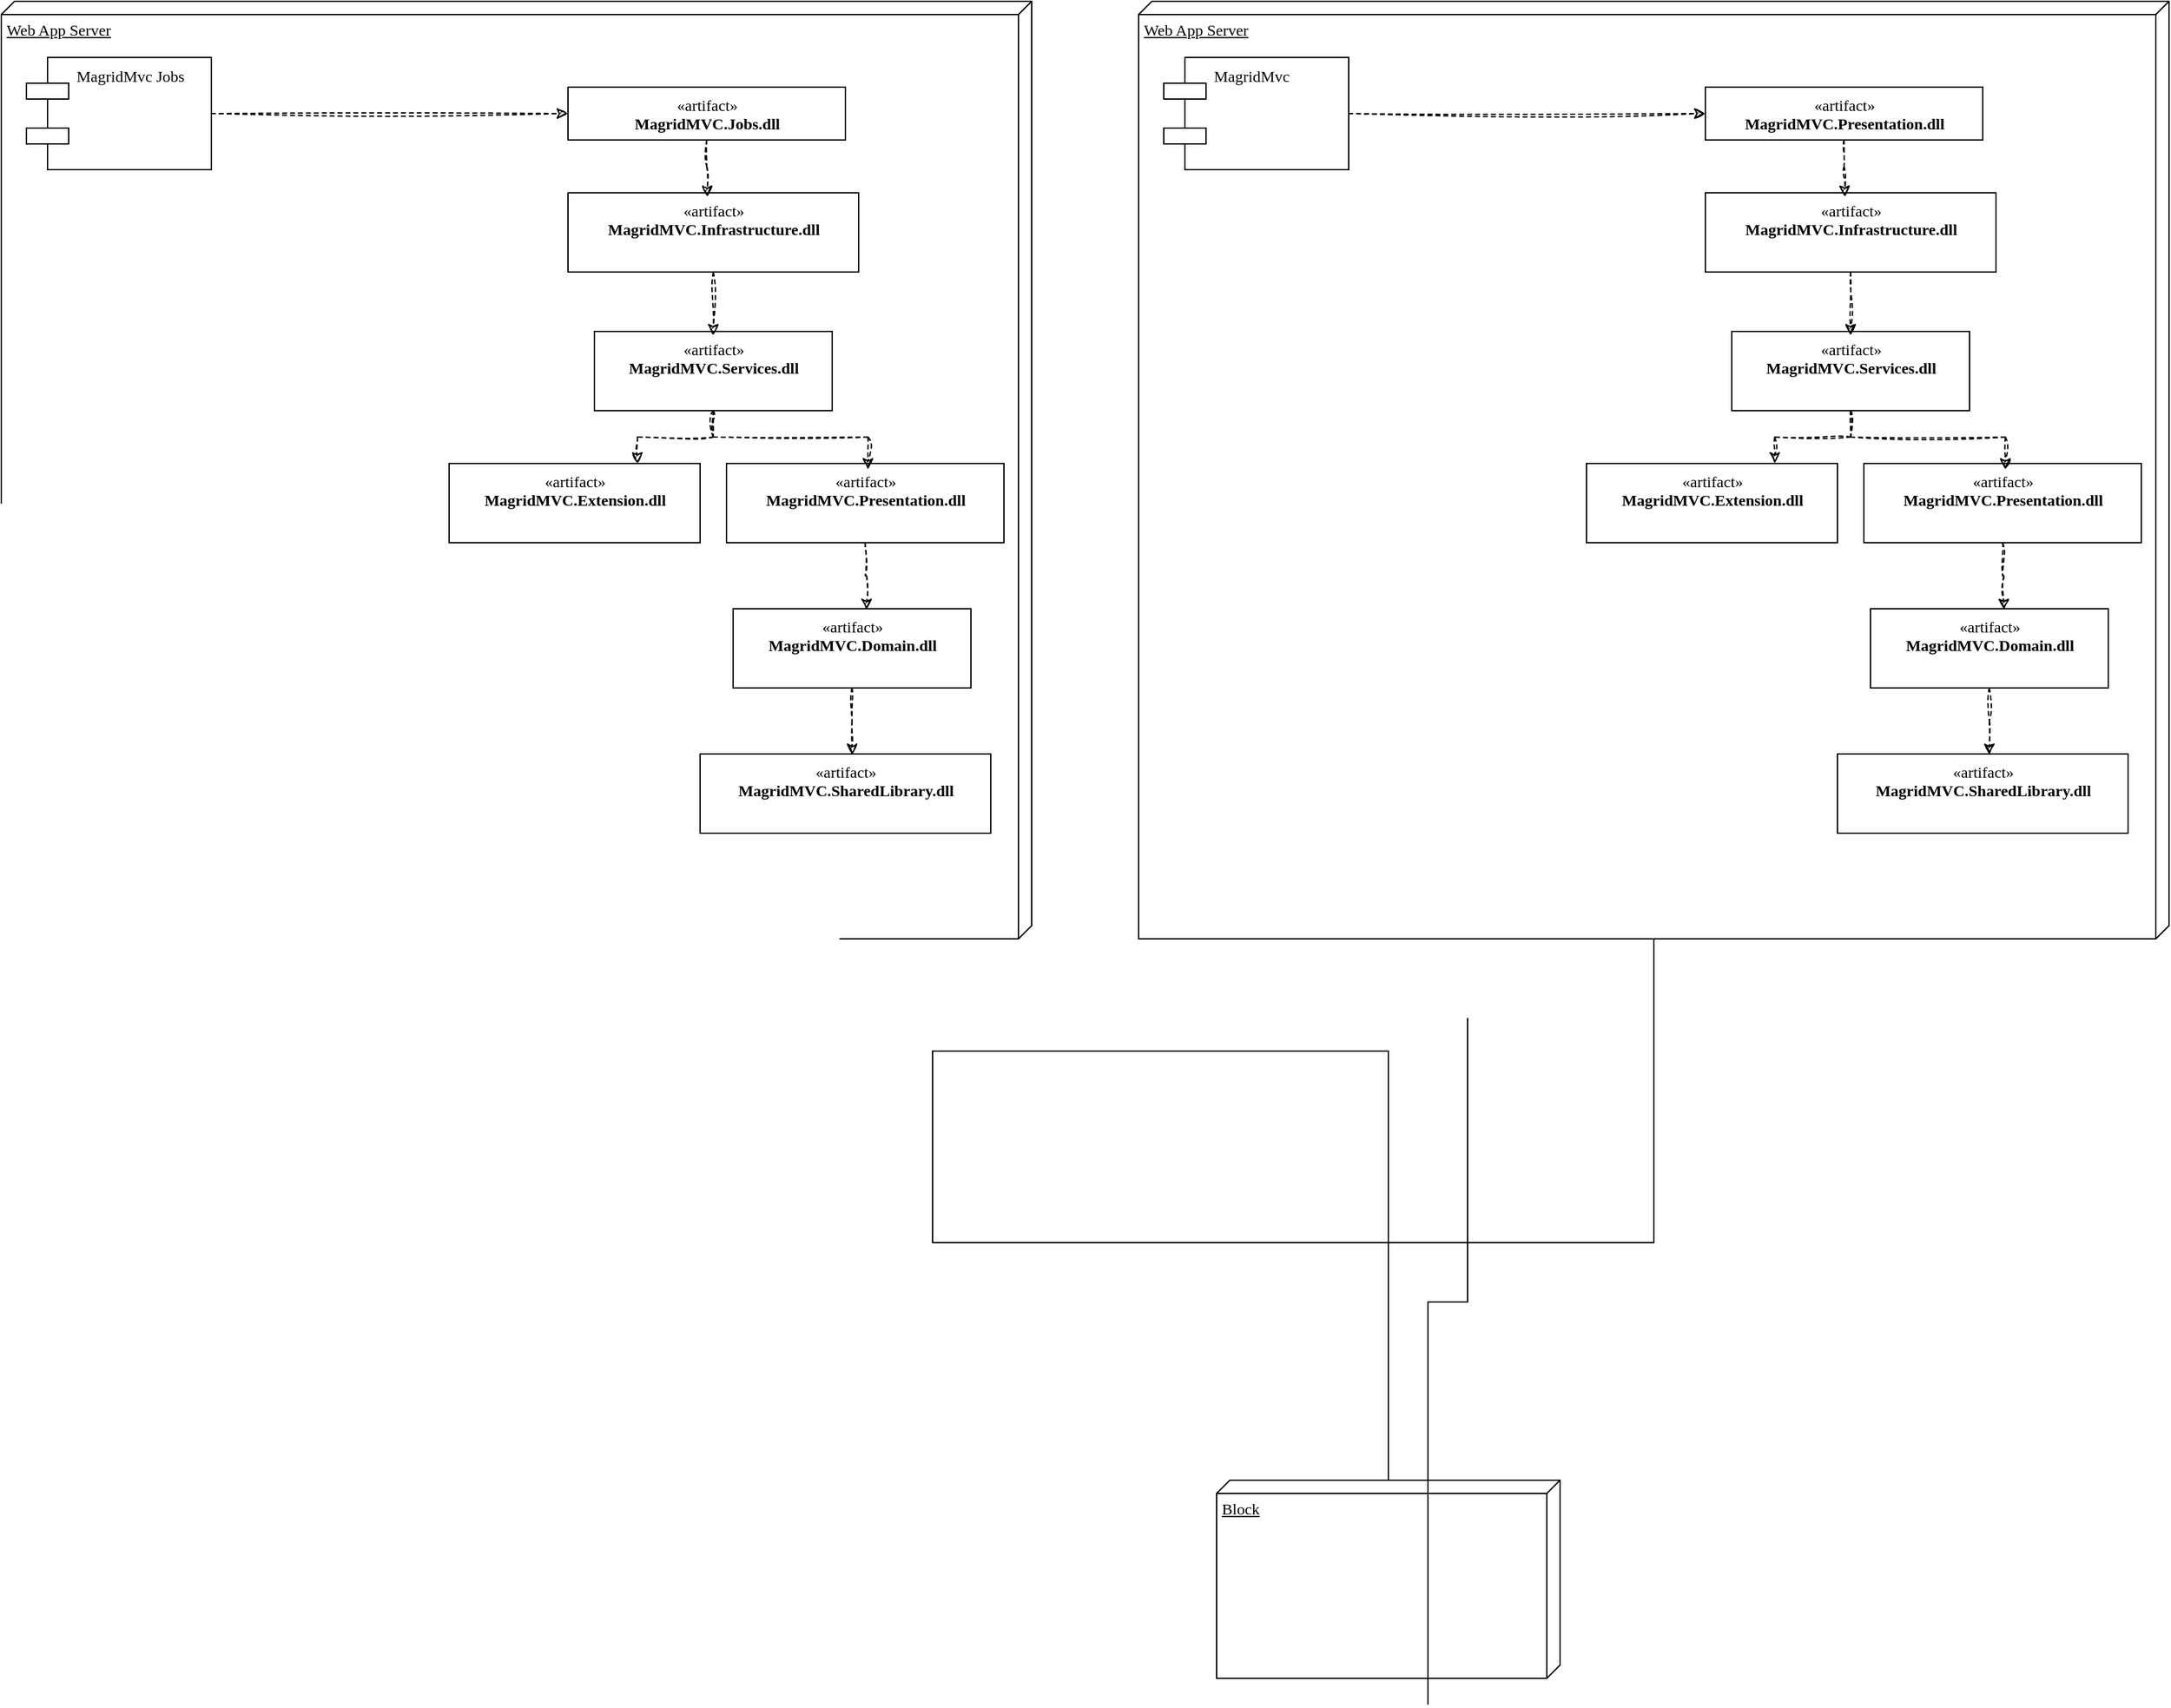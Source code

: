 <mxfile version="24.7.17">
  <diagram name="Page-1" id="5f0bae14-7c28-e335-631c-24af17079c00">
    <mxGraphModel dx="2074" dy="649" grid="1" gridSize="10" guides="1" tooltips="1" connect="1" arrows="1" fold="1" page="1" pageScale="1" pageWidth="827" pageHeight="1169" background="none" math="0" shadow="0">
      <root>
        <mxCell id="0" />
        <mxCell id="1" parent="0" />
        <mxCell id="39150e848f15840c-2" value="Web App Server" style="verticalAlign=top;align=left;spacingTop=8;spacingLeft=2;spacingRight=12;shape=cube;size=10;direction=south;fontStyle=4;html=1;rounded=0;shadow=0;comic=0;labelBackgroundColor=none;strokeWidth=1;fontFamily=Verdana;fontSize=12;flipH=0;flipV=0;" parent="1" vertex="1">
          <mxGeometry x="851" y="50" width="780" height="710" as="geometry" />
        </mxCell>
        <mxCell id="39150e848f15840c-3" value="Block" style="verticalAlign=top;align=left;spacingTop=8;spacingLeft=2;spacingRight=12;shape=cube;size=10;direction=south;fontStyle=4;html=1;rounded=0;shadow=0;comic=0;labelBackgroundColor=none;strokeWidth=1;fontFamily=Verdana;fontSize=12" parent="1" vertex="1">
          <mxGeometry x="910" y="1170" width="260" height="150" as="geometry" />
        </mxCell>
        <mxCell id="39150e848f15840c-17" style="edgeStyle=orthogonalEdgeStyle;rounded=0;html=1;labelBackgroundColor=none;startArrow=none;startFill=0;startSize=8;endArrow=none;endFill=0;endSize=16;fontFamily=Verdana;fontSize=12;verticalAlign=top;" parent="1" source="39150e848f15840c-3" target="39150e848f15840c-2" edge="1">
          <mxGeometry relative="1" as="geometry">
            <Array as="points">
              <mxPoint x="1040" y="845" />
              <mxPoint x="695" y="845" />
              <mxPoint x="695" y="990" />
              <mxPoint x="1241" y="990" />
            </Array>
          </mxGeometry>
        </mxCell>
        <mxCell id="39150e848f15840c-18" style="edgeStyle=orthogonalEdgeStyle;rounded=0;html=1;labelBackgroundColor=none;startArrow=none;startFill=0;startSize=8;endArrow=none;endFill=0;endSize=16;fontFamily=Verdana;fontSize=12;verticalAlign=top;" parent="1" edge="1">
          <mxGeometry relative="1" as="geometry">
            <Array as="points">
              <mxPoint x="1070" y="1035" />
            </Array>
            <mxPoint x="1070" y="1340" as="sourcePoint" />
            <mxPoint x="1100" y="820" as="targetPoint" />
          </mxGeometry>
        </mxCell>
        <mxCell id="nldJ0U19RzKdqp_YIV6V-32" style="edgeStyle=orthogonalEdgeStyle;rounded=0;sketch=1;hachureGap=4;jiggle=2;curveFitting=1;orthogonalLoop=1;jettySize=auto;html=1;entryX=0;entryY=0.5;entryDx=0;entryDy=0;fontFamily=Architects Daughter;fontSource=https%3A%2F%2Ffonts.googleapis.com%2Fcss%3Ffamily%3DArchitects%2BDaughter;dashed=1;" parent="1" source="39150e848f15840c-7" target="39150e848f15840c-8" edge="1">
          <mxGeometry relative="1" as="geometry" />
        </mxCell>
        <mxCell id="39150e848f15840c-7" value="MagridMvc" style="shape=component;align=left;spacingLeft=36;rounded=0;shadow=0;comic=0;labelBackgroundColor=none;strokeWidth=1;fontFamily=Verdana;fontSize=12;html=1;verticalAlign=top;flipH=0;flipV=0;" parent="1" vertex="1">
          <mxGeometry x="870" y="92.5" width="140" height="85" as="geometry" />
        </mxCell>
        <mxCell id="39150e848f15840c-8" value="«artifact»&lt;br&gt;&lt;b&gt;MagridMVC.Presentation.dll&lt;/b&gt;" style="html=1;rounded=0;shadow=0;comic=0;labelBackgroundColor=none;strokeWidth=1;fontFamily=Verdana;fontSize=12;align=center;verticalAlign=top;flipH=0;flipV=0;" parent="1" vertex="1">
          <mxGeometry x="1280" y="115" width="210" height="40" as="geometry" />
        </mxCell>
        <mxCell id="nldJ0U19RzKdqp_YIV6V-9" value="«artifact»&lt;br&gt;&lt;b&gt;MagridMVC.Infrastructure.dll&lt;/b&gt;&lt;div&gt;&lt;b&gt;&lt;br&gt;&lt;/b&gt;&lt;/div&gt;" style="html=1;rounded=0;shadow=0;comic=0;labelBackgroundColor=none;strokeWidth=1;fontFamily=Verdana;fontSize=12;align=center;verticalAlign=top;flipH=0;flipV=0;" parent="1" vertex="1">
          <mxGeometry x="1280" y="195" width="220" height="60" as="geometry" />
        </mxCell>
        <mxCell id="nldJ0U19RzKdqp_YIV6V-37" style="edgeStyle=orthogonalEdgeStyle;rounded=0;sketch=1;hachureGap=4;jiggle=2;curveFitting=1;orthogonalLoop=1;jettySize=auto;html=1;entryX=0.75;entryY=0;entryDx=0;entryDy=0;fontFamily=Architects Daughter;fontSource=https%3A%2F%2Ffonts.googleapis.com%2Fcss%3Ffamily%3DArchitects%2BDaughter;dashed=1;" parent="1" source="nldJ0U19RzKdqp_YIV6V-10" target="nldJ0U19RzKdqp_YIV6V-14" edge="1">
          <mxGeometry relative="1" as="geometry" />
        </mxCell>
        <mxCell id="nldJ0U19RzKdqp_YIV6V-10" value="«artifact»&lt;br&gt;&lt;b&gt;MagridMVC.Services.dll&lt;/b&gt;&lt;div&gt;&lt;b&gt;&lt;br&gt;&lt;/b&gt;&lt;/div&gt;" style="html=1;rounded=0;shadow=0;comic=0;labelBackgroundColor=none;strokeWidth=1;fontFamily=Verdana;fontSize=12;align=center;verticalAlign=top;flipH=0;flipV=0;" parent="1" vertex="1">
          <mxGeometry x="1300" y="300" width="180" height="60" as="geometry" />
        </mxCell>
        <mxCell id="nldJ0U19RzKdqp_YIV6V-11" value="«artifact»&lt;br&gt;&lt;b&gt;MagridMVC.Presentation.dll&lt;/b&gt;&lt;div&gt;&lt;b&gt;&lt;br&gt;&lt;/b&gt;&lt;/div&gt;" style="html=1;rounded=0;shadow=0;comic=0;labelBackgroundColor=none;strokeWidth=1;fontFamily=Verdana;fontSize=12;align=center;verticalAlign=top;flipH=0;flipV=0;" parent="1" vertex="1">
          <mxGeometry x="1400" y="400" width="210" height="60" as="geometry" />
        </mxCell>
        <mxCell id="nldJ0U19RzKdqp_YIV6V-12" value="«artifact»&lt;br&gt;&lt;b&gt;MagridMVC.Domain.dll&lt;/b&gt;&lt;div&gt;&lt;b&gt;&lt;br&gt;&lt;/b&gt;&lt;/div&gt;" style="html=1;rounded=0;shadow=0;comic=0;labelBackgroundColor=none;strokeWidth=1;fontFamily=Verdana;fontSize=12;align=center;verticalAlign=top;flipH=0;flipV=0;" parent="1" vertex="1">
          <mxGeometry x="1405" y="510" width="180" height="60" as="geometry" />
        </mxCell>
        <mxCell id="nldJ0U19RzKdqp_YIV6V-13" value="«artifact»&lt;br&gt;&lt;b&gt;MagridMVC.SharedLibrary.dll&lt;/b&gt;&lt;div&gt;&lt;b&gt;&lt;br&gt;&lt;/b&gt;&lt;/div&gt;" style="html=1;rounded=0;shadow=0;comic=0;labelBackgroundColor=none;strokeWidth=1;fontFamily=Verdana;fontSize=12;align=center;verticalAlign=top;flipH=0;flipV=0;" parent="1" vertex="1">
          <mxGeometry x="1380" y="620" width="220" height="60" as="geometry" />
        </mxCell>
        <mxCell id="nldJ0U19RzKdqp_YIV6V-14" value="«artifact»&lt;br&gt;&lt;b&gt;MagridMVC.Extension.dll&lt;/b&gt;&lt;div&gt;&lt;b&gt;&lt;br&gt;&lt;/b&gt;&lt;/div&gt;" style="html=1;rounded=0;shadow=0;comic=0;labelBackgroundColor=none;strokeWidth=1;fontFamily=Verdana;fontSize=12;align=center;verticalAlign=top;flipH=0;flipV=0;" parent="1" vertex="1">
          <mxGeometry x="1190" y="400" width="190" height="60" as="geometry" />
        </mxCell>
        <mxCell id="nldJ0U19RzKdqp_YIV6V-34" style="edgeStyle=orthogonalEdgeStyle;rounded=0;sketch=1;hachureGap=4;jiggle=2;curveFitting=1;orthogonalLoop=1;jettySize=auto;html=1;entryX=0.48;entryY=0.051;entryDx=0;entryDy=0;entryPerimeter=0;fontFamily=Architects Daughter;fontSource=https%3A%2F%2Ffonts.googleapis.com%2Fcss%3Ffamily%3DArchitects%2BDaughter;dashed=1;" parent="1" source="39150e848f15840c-8" target="nldJ0U19RzKdqp_YIV6V-9" edge="1">
          <mxGeometry relative="1" as="geometry" />
        </mxCell>
        <mxCell id="nldJ0U19RzKdqp_YIV6V-35" style="edgeStyle=orthogonalEdgeStyle;rounded=0;sketch=1;hachureGap=4;jiggle=2;curveFitting=1;orthogonalLoop=1;jettySize=auto;html=1;entryX=0.5;entryY=0.049;entryDx=0;entryDy=0;entryPerimeter=0;fontFamily=Architects Daughter;fontSource=https%3A%2F%2Ffonts.googleapis.com%2Fcss%3Ffamily%3DArchitects%2BDaughter;dashed=1;" parent="1" source="nldJ0U19RzKdqp_YIV6V-9" target="nldJ0U19RzKdqp_YIV6V-10" edge="1">
          <mxGeometry relative="1" as="geometry" />
        </mxCell>
        <mxCell id="nldJ0U19RzKdqp_YIV6V-36" style="edgeStyle=orthogonalEdgeStyle;rounded=0;sketch=1;hachureGap=4;jiggle=2;curveFitting=1;orthogonalLoop=1;jettySize=auto;html=1;entryX=0.51;entryY=0.076;entryDx=0;entryDy=0;entryPerimeter=0;fontFamily=Architects Daughter;fontSource=https%3A%2F%2Ffonts.googleapis.com%2Fcss%3Ffamily%3DArchitects%2BDaughter;dashed=1;" parent="1" source="nldJ0U19RzKdqp_YIV6V-10" target="nldJ0U19RzKdqp_YIV6V-11" edge="1">
          <mxGeometry relative="1" as="geometry" />
        </mxCell>
        <mxCell id="nldJ0U19RzKdqp_YIV6V-40" style="edgeStyle=orthogonalEdgeStyle;rounded=0;sketch=1;hachureGap=4;jiggle=2;curveFitting=1;orthogonalLoop=1;jettySize=auto;html=1;entryX=0.523;entryY=0.012;entryDx=0;entryDy=0;entryPerimeter=0;fontFamily=Architects Daughter;fontSource=https%3A%2F%2Ffonts.googleapis.com%2Fcss%3Ffamily%3DArchitects%2BDaughter;dashed=1;" parent="1" source="nldJ0U19RzKdqp_YIV6V-12" target="nldJ0U19RzKdqp_YIV6V-13" edge="1">
          <mxGeometry relative="1" as="geometry" />
        </mxCell>
        <mxCell id="hdTNge4LfzJMSO-hlosE-1" style="edgeStyle=orthogonalEdgeStyle;rounded=0;sketch=1;hachureGap=4;jiggle=2;curveFitting=1;orthogonalLoop=1;jettySize=auto;html=1;entryX=0.561;entryY=0.017;entryDx=0;entryDy=0;entryPerimeter=0;fontFamily=Architects Daughter;fontSource=https%3A%2F%2Ffonts.googleapis.com%2Fcss%3Ffamily%3DArchitects%2BDaughter;dashed=1;" edge="1" parent="1" source="nldJ0U19RzKdqp_YIV6V-11" target="nldJ0U19RzKdqp_YIV6V-12">
          <mxGeometry relative="1" as="geometry" />
        </mxCell>
        <mxCell id="hdTNge4LfzJMSO-hlosE-2" value="Web App Server" style="verticalAlign=top;align=left;spacingTop=8;spacingLeft=2;spacingRight=12;shape=cube;size=10;direction=south;fontStyle=4;html=1;rounded=0;shadow=0;comic=0;labelBackgroundColor=none;strokeWidth=1;fontFamily=Verdana;fontSize=12;flipH=0;flipV=0;" vertex="1" parent="1">
          <mxGeometry x="-10" y="50" width="780" height="710" as="geometry" />
        </mxCell>
        <mxCell id="hdTNge4LfzJMSO-hlosE-3" style="edgeStyle=orthogonalEdgeStyle;rounded=0;sketch=1;hachureGap=4;jiggle=2;curveFitting=1;orthogonalLoop=1;jettySize=auto;html=1;entryX=0;entryY=0.5;entryDx=0;entryDy=0;fontFamily=Architects Daughter;fontSource=https%3A%2F%2Ffonts.googleapis.com%2Fcss%3Ffamily%3DArchitects%2BDaughter;dashed=1;" edge="1" parent="1" source="hdTNge4LfzJMSO-hlosE-4" target="hdTNge4LfzJMSO-hlosE-5">
          <mxGeometry relative="1" as="geometry" />
        </mxCell>
        <mxCell id="hdTNge4LfzJMSO-hlosE-4" value="MagridMvc Jobs" style="shape=component;align=left;spacingLeft=36;rounded=0;shadow=0;comic=0;labelBackgroundColor=none;strokeWidth=1;fontFamily=Verdana;fontSize=12;html=1;verticalAlign=top;flipH=0;flipV=0;" vertex="1" parent="1">
          <mxGeometry x="9" y="92.5" width="140" height="85" as="geometry" />
        </mxCell>
        <mxCell id="hdTNge4LfzJMSO-hlosE-5" value="«artifact»&lt;br&gt;&lt;b&gt;MagridMVC.Jobs.dll&lt;/b&gt;" style="html=1;rounded=0;shadow=0;comic=0;labelBackgroundColor=none;strokeWidth=1;fontFamily=Verdana;fontSize=12;align=center;verticalAlign=top;flipH=0;flipV=0;" vertex="1" parent="1">
          <mxGeometry x="419" y="115" width="210" height="40" as="geometry" />
        </mxCell>
        <mxCell id="hdTNge4LfzJMSO-hlosE-6" value="«artifact»&lt;br&gt;&lt;b&gt;MagridMVC.Infrastructure.dll&lt;/b&gt;&lt;div&gt;&lt;b&gt;&lt;br&gt;&lt;/b&gt;&lt;/div&gt;" style="html=1;rounded=0;shadow=0;comic=0;labelBackgroundColor=none;strokeWidth=1;fontFamily=Verdana;fontSize=12;align=center;verticalAlign=top;flipH=0;flipV=0;" vertex="1" parent="1">
          <mxGeometry x="419" y="195" width="220" height="60" as="geometry" />
        </mxCell>
        <mxCell id="hdTNge4LfzJMSO-hlosE-7" style="edgeStyle=orthogonalEdgeStyle;rounded=0;sketch=1;hachureGap=4;jiggle=2;curveFitting=1;orthogonalLoop=1;jettySize=auto;html=1;entryX=0.75;entryY=0;entryDx=0;entryDy=0;fontFamily=Architects Daughter;fontSource=https%3A%2F%2Ffonts.googleapis.com%2Fcss%3Ffamily%3DArchitects%2BDaughter;dashed=1;" edge="1" parent="1" source="hdTNge4LfzJMSO-hlosE-8" target="hdTNge4LfzJMSO-hlosE-12">
          <mxGeometry relative="1" as="geometry" />
        </mxCell>
        <mxCell id="hdTNge4LfzJMSO-hlosE-8" value="«artifact»&lt;br&gt;&lt;b&gt;MagridMVC.Services.dll&lt;/b&gt;&lt;div&gt;&lt;b&gt;&lt;br&gt;&lt;/b&gt;&lt;/div&gt;" style="html=1;rounded=0;shadow=0;comic=0;labelBackgroundColor=none;strokeWidth=1;fontFamily=Verdana;fontSize=12;align=center;verticalAlign=top;flipH=0;flipV=0;" vertex="1" parent="1">
          <mxGeometry x="439" y="300" width="180" height="60" as="geometry" />
        </mxCell>
        <mxCell id="hdTNge4LfzJMSO-hlosE-9" value="«artifact»&lt;br&gt;&lt;b&gt;MagridMVC.Presentation.dll&lt;/b&gt;&lt;div&gt;&lt;b&gt;&lt;br&gt;&lt;/b&gt;&lt;/div&gt;" style="html=1;rounded=0;shadow=0;comic=0;labelBackgroundColor=none;strokeWidth=1;fontFamily=Verdana;fontSize=12;align=center;verticalAlign=top;flipH=0;flipV=0;" vertex="1" parent="1">
          <mxGeometry x="539" y="400" width="210" height="60" as="geometry" />
        </mxCell>
        <mxCell id="hdTNge4LfzJMSO-hlosE-10" value="«artifact»&lt;br&gt;&lt;b&gt;MagridMVC.Domain.dll&lt;/b&gt;&lt;div&gt;&lt;b&gt;&lt;br&gt;&lt;/b&gt;&lt;/div&gt;" style="html=1;rounded=0;shadow=0;comic=0;labelBackgroundColor=none;strokeWidth=1;fontFamily=Verdana;fontSize=12;align=center;verticalAlign=top;flipH=0;flipV=0;" vertex="1" parent="1">
          <mxGeometry x="544" y="510" width="180" height="60" as="geometry" />
        </mxCell>
        <mxCell id="hdTNge4LfzJMSO-hlosE-11" value="«artifact»&lt;br&gt;&lt;b&gt;MagridMVC.SharedLibrary.dll&lt;/b&gt;&lt;div&gt;&lt;b&gt;&lt;br&gt;&lt;/b&gt;&lt;/div&gt;" style="html=1;rounded=0;shadow=0;comic=0;labelBackgroundColor=none;strokeWidth=1;fontFamily=Verdana;fontSize=12;align=center;verticalAlign=top;flipH=0;flipV=0;" vertex="1" parent="1">
          <mxGeometry x="519" y="620" width="220" height="60" as="geometry" />
        </mxCell>
        <mxCell id="hdTNge4LfzJMSO-hlosE-12" value="«artifact»&lt;br&gt;&lt;b&gt;MagridMVC.Extension.dll&lt;/b&gt;&lt;div&gt;&lt;b&gt;&lt;br&gt;&lt;/b&gt;&lt;/div&gt;" style="html=1;rounded=0;shadow=0;comic=0;labelBackgroundColor=none;strokeWidth=1;fontFamily=Verdana;fontSize=12;align=center;verticalAlign=top;flipH=0;flipV=0;" vertex="1" parent="1">
          <mxGeometry x="329" y="400" width="190" height="60" as="geometry" />
        </mxCell>
        <mxCell id="hdTNge4LfzJMSO-hlosE-13" style="edgeStyle=orthogonalEdgeStyle;rounded=0;sketch=1;hachureGap=4;jiggle=2;curveFitting=1;orthogonalLoop=1;jettySize=auto;html=1;entryX=0.48;entryY=0.051;entryDx=0;entryDy=0;entryPerimeter=0;fontFamily=Architects Daughter;fontSource=https%3A%2F%2Ffonts.googleapis.com%2Fcss%3Ffamily%3DArchitects%2BDaughter;dashed=1;" edge="1" parent="1" source="hdTNge4LfzJMSO-hlosE-5" target="hdTNge4LfzJMSO-hlosE-6">
          <mxGeometry relative="1" as="geometry" />
        </mxCell>
        <mxCell id="hdTNge4LfzJMSO-hlosE-14" style="edgeStyle=orthogonalEdgeStyle;rounded=0;sketch=1;hachureGap=4;jiggle=2;curveFitting=1;orthogonalLoop=1;jettySize=auto;html=1;entryX=0.5;entryY=0.049;entryDx=0;entryDy=0;entryPerimeter=0;fontFamily=Architects Daughter;fontSource=https%3A%2F%2Ffonts.googleapis.com%2Fcss%3Ffamily%3DArchitects%2BDaughter;dashed=1;" edge="1" parent="1" source="hdTNge4LfzJMSO-hlosE-6" target="hdTNge4LfzJMSO-hlosE-8">
          <mxGeometry relative="1" as="geometry" />
        </mxCell>
        <mxCell id="hdTNge4LfzJMSO-hlosE-15" style="edgeStyle=orthogonalEdgeStyle;rounded=0;sketch=1;hachureGap=4;jiggle=2;curveFitting=1;orthogonalLoop=1;jettySize=auto;html=1;entryX=0.51;entryY=0.076;entryDx=0;entryDy=0;entryPerimeter=0;fontFamily=Architects Daughter;fontSource=https%3A%2F%2Ffonts.googleapis.com%2Fcss%3Ffamily%3DArchitects%2BDaughter;dashed=1;" edge="1" parent="1" source="hdTNge4LfzJMSO-hlosE-8" target="hdTNge4LfzJMSO-hlosE-9">
          <mxGeometry relative="1" as="geometry" />
        </mxCell>
        <mxCell id="hdTNge4LfzJMSO-hlosE-16" style="edgeStyle=orthogonalEdgeStyle;rounded=0;sketch=1;hachureGap=4;jiggle=2;curveFitting=1;orthogonalLoop=1;jettySize=auto;html=1;entryX=0.523;entryY=0.012;entryDx=0;entryDy=0;entryPerimeter=0;fontFamily=Architects Daughter;fontSource=https%3A%2F%2Ffonts.googleapis.com%2Fcss%3Ffamily%3DArchitects%2BDaughter;dashed=1;" edge="1" parent="1" source="hdTNge4LfzJMSO-hlosE-10" target="hdTNge4LfzJMSO-hlosE-11">
          <mxGeometry relative="1" as="geometry" />
        </mxCell>
        <mxCell id="hdTNge4LfzJMSO-hlosE-17" style="edgeStyle=orthogonalEdgeStyle;rounded=0;sketch=1;hachureGap=4;jiggle=2;curveFitting=1;orthogonalLoop=1;jettySize=auto;html=1;entryX=0.561;entryY=0.017;entryDx=0;entryDy=0;entryPerimeter=0;fontFamily=Architects Daughter;fontSource=https%3A%2F%2Ffonts.googleapis.com%2Fcss%3Ffamily%3DArchitects%2BDaughter;dashed=1;" edge="1" parent="1" source="hdTNge4LfzJMSO-hlosE-9" target="hdTNge4LfzJMSO-hlosE-10">
          <mxGeometry relative="1" as="geometry" />
        </mxCell>
      </root>
    </mxGraphModel>
  </diagram>
</mxfile>
